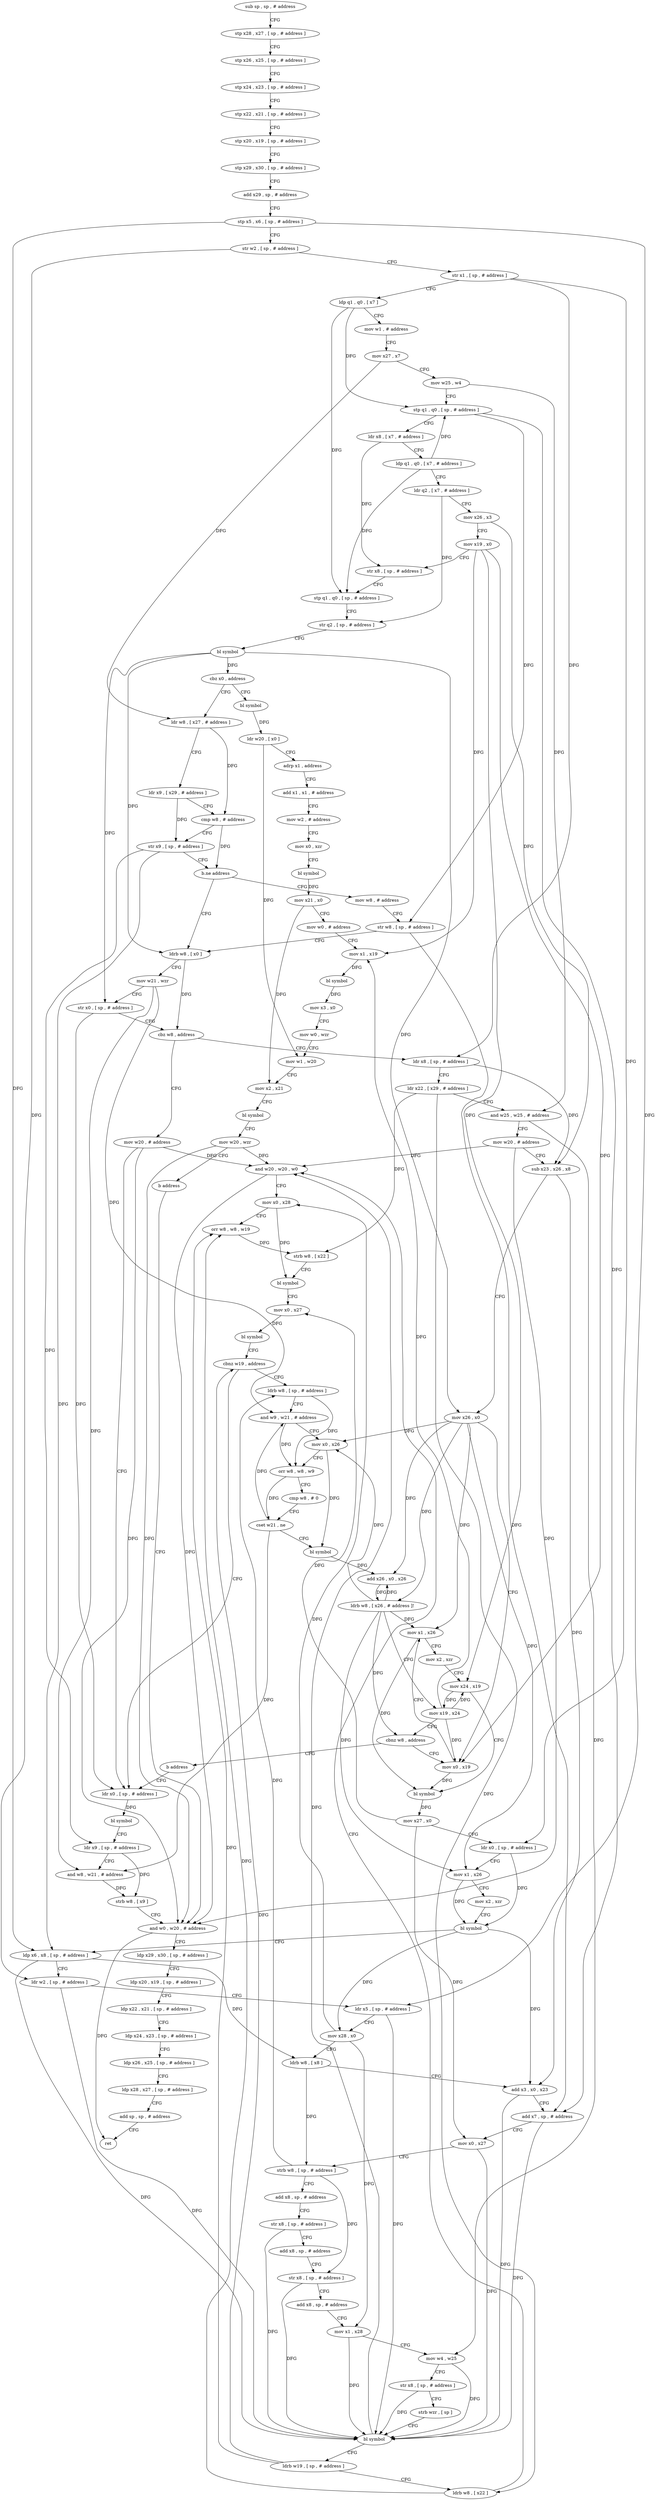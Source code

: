 digraph "func" {
"4221428" [label = "sub sp , sp , # address" ]
"4221432" [label = "stp x28 , x27 , [ sp , # address ]" ]
"4221436" [label = "stp x26 , x25 , [ sp , # address ]" ]
"4221440" [label = "stp x24 , x23 , [ sp , # address ]" ]
"4221444" [label = "stp x22 , x21 , [ sp , # address ]" ]
"4221448" [label = "stp x20 , x19 , [ sp , # address ]" ]
"4221452" [label = "stp x29 , x30 , [ sp , # address ]" ]
"4221456" [label = "add x29 , sp , # address" ]
"4221460" [label = "stp x5 , x6 , [ sp , # address ]" ]
"4221464" [label = "str w2 , [ sp , # address ]" ]
"4221468" [label = "str x1 , [ sp , # address ]" ]
"4221472" [label = "ldp q1 , q0 , [ x7 ]" ]
"4221476" [label = "mov w1 , # address" ]
"4221480" [label = "mov x27 , x7" ]
"4221484" [label = "mov w25 , w4" ]
"4221488" [label = "stp q1 , q0 , [ sp , # address ]" ]
"4221492" [label = "ldr x8 , [ x7 , # address ]" ]
"4221496" [label = "ldp q1 , q0 , [ x7 , # address ]" ]
"4221500" [label = "ldr q2 , [ x7 , # address ]" ]
"4221504" [label = "mov x26 , x3" ]
"4221508" [label = "mov x19 , x0" ]
"4221512" [label = "str x8 , [ sp , # address ]" ]
"4221516" [label = "stp q1 , q0 , [ sp , # address ]" ]
"4221520" [label = "str q2 , [ sp , # address ]" ]
"4221524" [label = "bl symbol" ]
"4221528" [label = "cbz x0 , address" ]
"4221804" [label = "bl symbol" ]
"4221532" [label = "ldr w8 , [ x27 , # address ]" ]
"4221808" [label = "ldr w20 , [ x0 ]" ]
"4221812" [label = "adrp x1 , address" ]
"4221816" [label = "add x1 , x1 , # address" ]
"4221820" [label = "mov w2 , # address" ]
"4221824" [label = "mov x0 , xzr" ]
"4221828" [label = "bl symbol" ]
"4221832" [label = "mov x21 , x0" ]
"4221836" [label = "mov w0 , # address" ]
"4221840" [label = "mov x1 , x19" ]
"4221844" [label = "bl symbol" ]
"4221848" [label = "mov x3 , x0" ]
"4221852" [label = "mov w0 , wzr" ]
"4221856" [label = "mov w1 , w20" ]
"4221860" [label = "mov x2 , x21" ]
"4221864" [label = "bl symbol" ]
"4221868" [label = "mov w20 , wzr" ]
"4221872" [label = "b address" ]
"4221900" [label = "and w0 , w20 , # address" ]
"4221536" [label = "ldr x9 , [ x29 , # address ]" ]
"4221540" [label = "cmp w8 , # address" ]
"4221544" [label = "str x9 , [ sp , # address ]" ]
"4221548" [label = "b.ne address" ]
"4221560" [label = "ldrb w8 , [ x0 ]" ]
"4221552" [label = "mov w8 , # address" ]
"4221904" [label = "ldp x29 , x30 , [ sp , # address ]" ]
"4221908" [label = "ldp x20 , x19 , [ sp , # address ]" ]
"4221912" [label = "ldp x22 , x21 , [ sp , # address ]" ]
"4221916" [label = "ldp x24 , x23 , [ sp , # address ]" ]
"4221920" [label = "ldp x26 , x25 , [ sp , # address ]" ]
"4221924" [label = "ldp x28 , x27 , [ sp , # address ]" ]
"4221928" [label = "add sp , sp , # address" ]
"4221932" [label = "ret" ]
"4221564" [label = "mov w21 , wzr" ]
"4221568" [label = "str x0 , [ sp , # address ]" ]
"4221572" [label = "cbz w8 , address" ]
"4221876" [label = "mov w20 , # address" ]
"4221576" [label = "ldr x8 , [ sp , # address ]" ]
"4221556" [label = "str w8 , [ sp , # address ]" ]
"4221880" [label = "ldr x0 , [ sp , # address ]" ]
"4221580" [label = "ldr x22 , [ x29 , # address ]" ]
"4221584" [label = "and w25 , w25 , # address" ]
"4221588" [label = "mov w20 , # address" ]
"4221592" [label = "sub x23 , x26 , x8" ]
"4221596" [label = "mov x26 , x0" ]
"4221600" [label = "mov x0 , x19" ]
"4221884" [label = "bl symbol" ]
"4221888" [label = "ldr x9 , [ sp , # address ]" ]
"4221892" [label = "and w8 , w21 , # address" ]
"4221896" [label = "strb w8 , [ x9 ]" ]
"4221756" [label = "ldrb w8 , [ sp , # address ]" ]
"4221760" [label = "and w9 , w21 , # address" ]
"4221764" [label = "mov x0 , x26" ]
"4221768" [label = "orr w8 , w8 , w9" ]
"4221772" [label = "cmp w8 , # 0" ]
"4221776" [label = "cset w21 , ne" ]
"4221780" [label = "bl symbol" ]
"4221784" [label = "add x26 , x0 , x26" ]
"4221788" [label = "ldrb w8 , [ x26 , # address ]!" ]
"4221792" [label = "mov x19 , x24" ]
"4221796" [label = "cbnz w8 , address" ]
"4221800" [label = "b address" ]
"4221604" [label = "mov x1 , x26" ]
"4221608" [label = "mov x2 , xzr" ]
"4221612" [label = "mov x24 , x19" ]
"4221616" [label = "bl symbol" ]
"4221620" [label = "mov x27 , x0" ]
"4221624" [label = "ldr x0 , [ sp , # address ]" ]
"4221628" [label = "mov x1 , x26" ]
"4221632" [label = "mov x2 , xzr" ]
"4221636" [label = "bl symbol" ]
"4221640" [label = "ldp x6 , x8 , [ sp , # address ]" ]
"4221644" [label = "ldr w2 , [ sp , # address ]" ]
"4221648" [label = "ldr x5 , [ sp , # address ]" ]
"4221652" [label = "mov x28 , x0" ]
"4221656" [label = "ldrb w8 , [ x8 ]" ]
"4221660" [label = "add x3 , x0 , x23" ]
"4221664" [label = "add x7 , sp , # address" ]
"4221668" [label = "mov x0 , x27" ]
"4221672" [label = "strb w8 , [ sp , # address ]" ]
"4221676" [label = "add x8 , sp , # address" ]
"4221680" [label = "str x8 , [ sp , # address ]" ]
"4221684" [label = "add x8 , sp , # address" ]
"4221688" [label = "str x8 , [ sp , # address ]" ]
"4221692" [label = "add x8 , sp , # address" ]
"4221696" [label = "mov x1 , x28" ]
"4221700" [label = "mov w4 , w25" ]
"4221704" [label = "str x8 , [ sp , # address ]" ]
"4221708" [label = "strb wzr , [ sp ]" ]
"4221712" [label = "bl symbol" ]
"4221716" [label = "ldrb w19 , [ sp , # address ]" ]
"4221720" [label = "ldrb w8 , [ x22 ]" ]
"4221724" [label = "and w20 , w20 , w0" ]
"4221728" [label = "mov x0 , x28" ]
"4221732" [label = "orr w8 , w8 , w19" ]
"4221736" [label = "strb w8 , [ x22 ]" ]
"4221740" [label = "bl symbol" ]
"4221744" [label = "mov x0 , x27" ]
"4221748" [label = "bl symbol" ]
"4221752" [label = "cbnz w19 , address" ]
"4221428" -> "4221432" [ label = "CFG" ]
"4221432" -> "4221436" [ label = "CFG" ]
"4221436" -> "4221440" [ label = "CFG" ]
"4221440" -> "4221444" [ label = "CFG" ]
"4221444" -> "4221448" [ label = "CFG" ]
"4221448" -> "4221452" [ label = "CFG" ]
"4221452" -> "4221456" [ label = "CFG" ]
"4221456" -> "4221460" [ label = "CFG" ]
"4221460" -> "4221464" [ label = "CFG" ]
"4221460" -> "4221648" [ label = "DFG" ]
"4221460" -> "4221640" [ label = "DFG" ]
"4221464" -> "4221468" [ label = "CFG" ]
"4221464" -> "4221644" [ label = "DFG" ]
"4221468" -> "4221472" [ label = "CFG" ]
"4221468" -> "4221576" [ label = "DFG" ]
"4221468" -> "4221624" [ label = "DFG" ]
"4221472" -> "4221476" [ label = "CFG" ]
"4221472" -> "4221488" [ label = "DFG" ]
"4221472" -> "4221516" [ label = "DFG" ]
"4221476" -> "4221480" [ label = "CFG" ]
"4221480" -> "4221484" [ label = "CFG" ]
"4221480" -> "4221532" [ label = "DFG" ]
"4221484" -> "4221488" [ label = "CFG" ]
"4221484" -> "4221584" [ label = "DFG" ]
"4221488" -> "4221492" [ label = "CFG" ]
"4221488" -> "4221556" [ label = "DFG" ]
"4221488" -> "4221664" [ label = "DFG" ]
"4221492" -> "4221496" [ label = "CFG" ]
"4221492" -> "4221512" [ label = "DFG" ]
"4221496" -> "4221500" [ label = "CFG" ]
"4221496" -> "4221488" [ label = "DFG" ]
"4221496" -> "4221516" [ label = "DFG" ]
"4221500" -> "4221504" [ label = "CFG" ]
"4221500" -> "4221520" [ label = "DFG" ]
"4221504" -> "4221508" [ label = "CFG" ]
"4221504" -> "4221592" [ label = "DFG" ]
"4221508" -> "4221512" [ label = "CFG" ]
"4221508" -> "4221840" [ label = "DFG" ]
"4221508" -> "4221600" [ label = "DFG" ]
"4221508" -> "4221612" [ label = "DFG" ]
"4221512" -> "4221516" [ label = "CFG" ]
"4221516" -> "4221520" [ label = "CFG" ]
"4221520" -> "4221524" [ label = "CFG" ]
"4221524" -> "4221528" [ label = "DFG" ]
"4221524" -> "4221560" [ label = "DFG" ]
"4221524" -> "4221568" [ label = "DFG" ]
"4221524" -> "4221596" [ label = "DFG" ]
"4221528" -> "4221804" [ label = "CFG" ]
"4221528" -> "4221532" [ label = "CFG" ]
"4221804" -> "4221808" [ label = "DFG" ]
"4221532" -> "4221536" [ label = "CFG" ]
"4221532" -> "4221540" [ label = "DFG" ]
"4221808" -> "4221812" [ label = "CFG" ]
"4221808" -> "4221856" [ label = "DFG" ]
"4221812" -> "4221816" [ label = "CFG" ]
"4221816" -> "4221820" [ label = "CFG" ]
"4221820" -> "4221824" [ label = "CFG" ]
"4221824" -> "4221828" [ label = "CFG" ]
"4221828" -> "4221832" [ label = "DFG" ]
"4221832" -> "4221836" [ label = "CFG" ]
"4221832" -> "4221860" [ label = "DFG" ]
"4221836" -> "4221840" [ label = "CFG" ]
"4221840" -> "4221844" [ label = "DFG" ]
"4221844" -> "4221848" [ label = "DFG" ]
"4221848" -> "4221852" [ label = "CFG" ]
"4221852" -> "4221856" [ label = "CFG" ]
"4221856" -> "4221860" [ label = "CFG" ]
"4221860" -> "4221864" [ label = "CFG" ]
"4221864" -> "4221868" [ label = "CFG" ]
"4221868" -> "4221872" [ label = "CFG" ]
"4221868" -> "4221900" [ label = "DFG" ]
"4221868" -> "4221724" [ label = "DFG" ]
"4221872" -> "4221900" [ label = "CFG" ]
"4221900" -> "4221904" [ label = "CFG" ]
"4221900" -> "4221932" [ label = "DFG" ]
"4221536" -> "4221540" [ label = "CFG" ]
"4221536" -> "4221544" [ label = "DFG" ]
"4221540" -> "4221544" [ label = "CFG" ]
"4221540" -> "4221548" [ label = "DFG" ]
"4221544" -> "4221548" [ label = "CFG" ]
"4221544" -> "4221888" [ label = "DFG" ]
"4221544" -> "4221640" [ label = "DFG" ]
"4221548" -> "4221560" [ label = "CFG" ]
"4221548" -> "4221552" [ label = "CFG" ]
"4221560" -> "4221564" [ label = "CFG" ]
"4221560" -> "4221572" [ label = "DFG" ]
"4221552" -> "4221556" [ label = "CFG" ]
"4221904" -> "4221908" [ label = "CFG" ]
"4221908" -> "4221912" [ label = "CFG" ]
"4221912" -> "4221916" [ label = "CFG" ]
"4221916" -> "4221920" [ label = "CFG" ]
"4221920" -> "4221924" [ label = "CFG" ]
"4221924" -> "4221928" [ label = "CFG" ]
"4221928" -> "4221932" [ label = "CFG" ]
"4221564" -> "4221568" [ label = "CFG" ]
"4221564" -> "4221892" [ label = "DFG" ]
"4221564" -> "4221760" [ label = "DFG" ]
"4221568" -> "4221572" [ label = "CFG" ]
"4221568" -> "4221880" [ label = "DFG" ]
"4221572" -> "4221876" [ label = "CFG" ]
"4221572" -> "4221576" [ label = "CFG" ]
"4221876" -> "4221880" [ label = "CFG" ]
"4221876" -> "4221900" [ label = "DFG" ]
"4221876" -> "4221724" [ label = "DFG" ]
"4221576" -> "4221580" [ label = "CFG" ]
"4221576" -> "4221592" [ label = "DFG" ]
"4221556" -> "4221560" [ label = "CFG" ]
"4221556" -> "4221664" [ label = "DFG" ]
"4221880" -> "4221884" [ label = "DFG" ]
"4221580" -> "4221584" [ label = "CFG" ]
"4221580" -> "4221720" [ label = "DFG" ]
"4221580" -> "4221736" [ label = "DFG" ]
"4221584" -> "4221588" [ label = "CFG" ]
"4221584" -> "4221700" [ label = "DFG" ]
"4221588" -> "4221592" [ label = "CFG" ]
"4221588" -> "4221900" [ label = "DFG" ]
"4221588" -> "4221724" [ label = "DFG" ]
"4221592" -> "4221596" [ label = "CFG" ]
"4221592" -> "4221660" [ label = "DFG" ]
"4221596" -> "4221600" [ label = "CFG" ]
"4221596" -> "4221604" [ label = "DFG" ]
"4221596" -> "4221628" [ label = "DFG" ]
"4221596" -> "4221764" [ label = "DFG" ]
"4221596" -> "4221784" [ label = "DFG" ]
"4221596" -> "4221788" [ label = "DFG" ]
"4221600" -> "4221604" [ label = "CFG" ]
"4221600" -> "4221616" [ label = "DFG" ]
"4221884" -> "4221888" [ label = "CFG" ]
"4221888" -> "4221892" [ label = "CFG" ]
"4221888" -> "4221896" [ label = "DFG" ]
"4221892" -> "4221896" [ label = "DFG" ]
"4221896" -> "4221900" [ label = "CFG" ]
"4221756" -> "4221760" [ label = "CFG" ]
"4221756" -> "4221768" [ label = "DFG" ]
"4221760" -> "4221764" [ label = "CFG" ]
"4221760" -> "4221768" [ label = "DFG" ]
"4221764" -> "4221768" [ label = "CFG" ]
"4221764" -> "4221780" [ label = "DFG" ]
"4221768" -> "4221772" [ label = "CFG" ]
"4221768" -> "4221776" [ label = "DFG" ]
"4221772" -> "4221776" [ label = "CFG" ]
"4221776" -> "4221780" [ label = "CFG" ]
"4221776" -> "4221892" [ label = "DFG" ]
"4221776" -> "4221760" [ label = "DFG" ]
"4221780" -> "4221784" [ label = "DFG" ]
"4221784" -> "4221788" [ label = "DFG" ]
"4221788" -> "4221792" [ label = "CFG" ]
"4221788" -> "4221604" [ label = "DFG" ]
"4221788" -> "4221628" [ label = "DFG" ]
"4221788" -> "4221764" [ label = "DFG" ]
"4221788" -> "4221784" [ label = "DFG" ]
"4221788" -> "4221796" [ label = "DFG" ]
"4221792" -> "4221796" [ label = "CFG" ]
"4221792" -> "4221840" [ label = "DFG" ]
"4221792" -> "4221600" [ label = "DFG" ]
"4221792" -> "4221612" [ label = "DFG" ]
"4221796" -> "4221600" [ label = "CFG" ]
"4221796" -> "4221800" [ label = "CFG" ]
"4221800" -> "4221880" [ label = "CFG" ]
"4221604" -> "4221608" [ label = "CFG" ]
"4221604" -> "4221616" [ label = "DFG" ]
"4221608" -> "4221612" [ label = "CFG" ]
"4221612" -> "4221616" [ label = "CFG" ]
"4221612" -> "4221792" [ label = "DFG" ]
"4221616" -> "4221620" [ label = "DFG" ]
"4221620" -> "4221624" [ label = "CFG" ]
"4221620" -> "4221668" [ label = "DFG" ]
"4221620" -> "4221744" [ label = "DFG" ]
"4221624" -> "4221628" [ label = "CFG" ]
"4221624" -> "4221636" [ label = "DFG" ]
"4221628" -> "4221632" [ label = "CFG" ]
"4221628" -> "4221636" [ label = "DFG" ]
"4221632" -> "4221636" [ label = "CFG" ]
"4221636" -> "4221640" [ label = "CFG" ]
"4221636" -> "4221652" [ label = "DFG" ]
"4221636" -> "4221660" [ label = "DFG" ]
"4221640" -> "4221644" [ label = "CFG" ]
"4221640" -> "4221712" [ label = "DFG" ]
"4221640" -> "4221656" [ label = "DFG" ]
"4221644" -> "4221648" [ label = "CFG" ]
"4221644" -> "4221712" [ label = "DFG" ]
"4221648" -> "4221652" [ label = "CFG" ]
"4221648" -> "4221712" [ label = "DFG" ]
"4221652" -> "4221656" [ label = "CFG" ]
"4221652" -> "4221696" [ label = "DFG" ]
"4221652" -> "4221728" [ label = "DFG" ]
"4221656" -> "4221660" [ label = "CFG" ]
"4221656" -> "4221672" [ label = "DFG" ]
"4221660" -> "4221664" [ label = "CFG" ]
"4221660" -> "4221712" [ label = "DFG" ]
"4221664" -> "4221668" [ label = "CFG" ]
"4221664" -> "4221712" [ label = "DFG" ]
"4221668" -> "4221672" [ label = "CFG" ]
"4221668" -> "4221712" [ label = "DFG" ]
"4221672" -> "4221676" [ label = "CFG" ]
"4221672" -> "4221756" [ label = "DFG" ]
"4221672" -> "4221688" [ label = "DFG" ]
"4221676" -> "4221680" [ label = "CFG" ]
"4221680" -> "4221684" [ label = "CFG" ]
"4221680" -> "4221712" [ label = "DFG" ]
"4221684" -> "4221688" [ label = "CFG" ]
"4221688" -> "4221692" [ label = "CFG" ]
"4221688" -> "4221712" [ label = "DFG" ]
"4221692" -> "4221696" [ label = "CFG" ]
"4221696" -> "4221700" [ label = "CFG" ]
"4221696" -> "4221712" [ label = "DFG" ]
"4221700" -> "4221704" [ label = "CFG" ]
"4221700" -> "4221712" [ label = "DFG" ]
"4221704" -> "4221708" [ label = "CFG" ]
"4221704" -> "4221712" [ label = "DFG" ]
"4221708" -> "4221712" [ label = "CFG" ]
"4221712" -> "4221716" [ label = "CFG" ]
"4221712" -> "4221724" [ label = "DFG" ]
"4221716" -> "4221720" [ label = "CFG" ]
"4221716" -> "4221732" [ label = "DFG" ]
"4221716" -> "4221752" [ label = "DFG" ]
"4221720" -> "4221724" [ label = "CFG" ]
"4221720" -> "4221732" [ label = "DFG" ]
"4221724" -> "4221728" [ label = "CFG" ]
"4221724" -> "4221900" [ label = "DFG" ]
"4221728" -> "4221732" [ label = "CFG" ]
"4221728" -> "4221740" [ label = "DFG" ]
"4221732" -> "4221736" [ label = "DFG" ]
"4221736" -> "4221740" [ label = "CFG" ]
"4221740" -> "4221744" [ label = "CFG" ]
"4221744" -> "4221748" [ label = "DFG" ]
"4221748" -> "4221752" [ label = "CFG" ]
"4221752" -> "4221880" [ label = "CFG" ]
"4221752" -> "4221756" [ label = "CFG" ]
}
